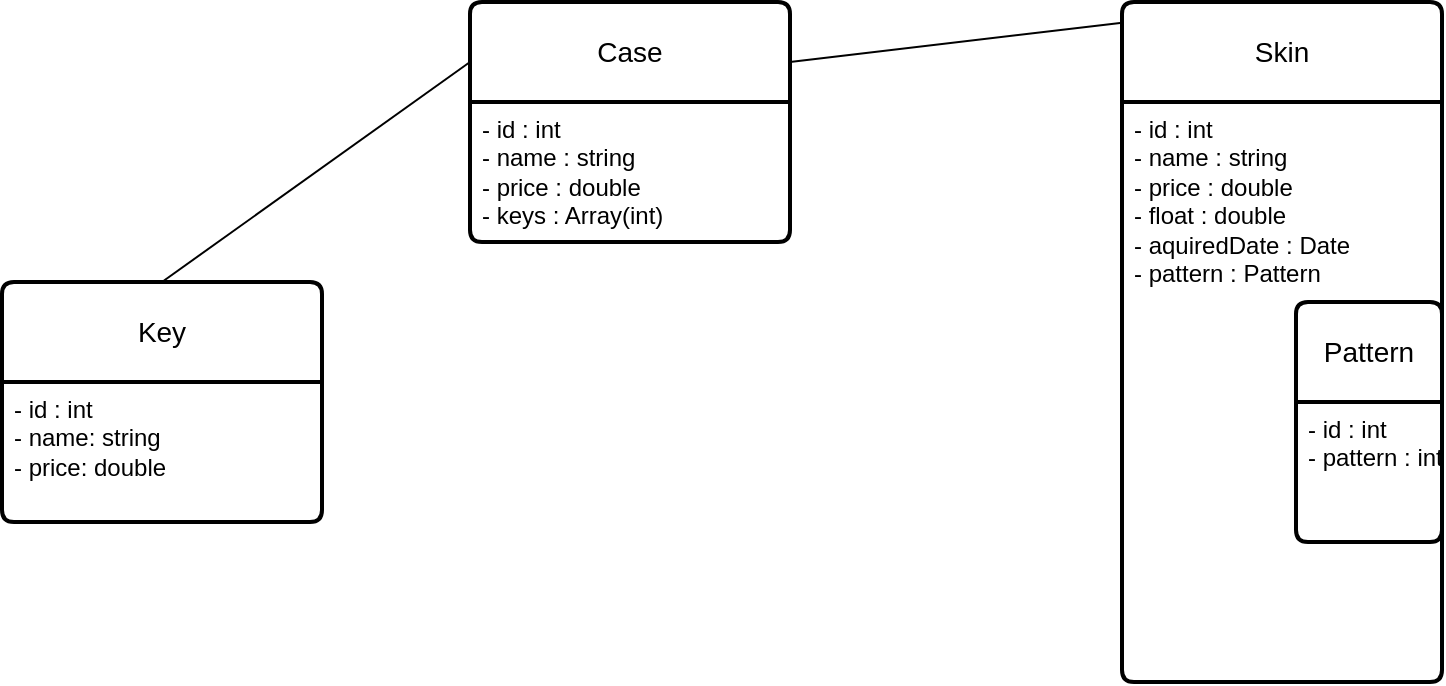 <mxfile version="24.4.9" type="device">
  <diagram name="Page-1" id="ve4o18Rr6GOUPG3nW9y-">
    <mxGraphModel dx="1247" dy="762" grid="1" gridSize="10" guides="1" tooltips="1" connect="1" arrows="1" fold="1" page="1" pageScale="1" pageWidth="827" pageHeight="1169" math="0" shadow="0">
      <root>
        <mxCell id="0" />
        <mxCell id="1" parent="0" />
        <mxCell id="_f0deJ1TEBxTlyUWa4S5-20" value="Key" style="swimlane;childLayout=stackLayout;horizontal=1;startSize=50;horizontalStack=0;rounded=1;fontSize=14;fontStyle=0;strokeWidth=2;resizeParent=0;resizeLast=1;shadow=0;dashed=0;align=center;arcSize=4;whiteSpace=wrap;html=1;" vertex="1" parent="1">
          <mxGeometry x="20" y="330" width="160" height="120" as="geometry" />
        </mxCell>
        <mxCell id="_f0deJ1TEBxTlyUWa4S5-21" value="- id : int&lt;div&gt;- name: string&lt;/div&gt;&lt;div&gt;- price: double&lt;/div&gt;" style="align=left;strokeColor=none;fillColor=none;spacingLeft=4;fontSize=12;verticalAlign=top;resizable=0;rotatable=0;part=1;html=1;" vertex="1" parent="_f0deJ1TEBxTlyUWa4S5-20">
          <mxGeometry y="50" width="160" height="70" as="geometry" />
        </mxCell>
        <mxCell id="_f0deJ1TEBxTlyUWa4S5-22" value="Case" style="swimlane;childLayout=stackLayout;horizontal=1;startSize=50;horizontalStack=0;rounded=1;fontSize=14;fontStyle=0;strokeWidth=2;resizeParent=0;resizeLast=1;shadow=0;dashed=0;align=center;arcSize=4;whiteSpace=wrap;html=1;" vertex="1" parent="1">
          <mxGeometry x="254" y="190" width="160" height="120" as="geometry" />
        </mxCell>
        <mxCell id="_f0deJ1TEBxTlyUWa4S5-23" value="- id : int&lt;div&gt;- name : string&lt;/div&gt;&lt;div&gt;- price : double&lt;/div&gt;&lt;div&gt;- keys : Array(int)&lt;/div&gt;" style="align=left;strokeColor=none;fillColor=none;spacingLeft=4;fontSize=12;verticalAlign=top;resizable=0;rotatable=0;part=1;html=1;" vertex="1" parent="_f0deJ1TEBxTlyUWa4S5-22">
          <mxGeometry y="50" width="160" height="70" as="geometry" />
        </mxCell>
        <mxCell id="_f0deJ1TEBxTlyUWa4S5-24" value="" style="endArrow=none;html=1;rounded=0;exitX=0.5;exitY=0;exitDx=0;exitDy=0;entryX=0;entryY=0.25;entryDx=0;entryDy=0;" edge="1" parent="1" source="_f0deJ1TEBxTlyUWa4S5-20" target="_f0deJ1TEBxTlyUWa4S5-22">
          <mxGeometry width="50" height="50" relative="1" as="geometry">
            <mxPoint x="160" y="250" as="sourcePoint" />
            <mxPoint x="210" y="200" as="targetPoint" />
          </mxGeometry>
        </mxCell>
        <mxCell id="_f0deJ1TEBxTlyUWa4S5-25" value="Skin" style="swimlane;childLayout=stackLayout;horizontal=1;startSize=50;horizontalStack=0;rounded=1;fontSize=14;fontStyle=0;strokeWidth=2;resizeParent=0;resizeLast=1;shadow=0;dashed=0;align=center;arcSize=4;whiteSpace=wrap;html=1;" vertex="1" parent="1">
          <mxGeometry x="580" y="190" width="160" height="340" as="geometry" />
        </mxCell>
        <mxCell id="_f0deJ1TEBxTlyUWa4S5-26" value="- id : int&lt;div&gt;- name : string&lt;/div&gt;&lt;div&gt;- price : double&lt;/div&gt;&lt;div&gt;- float : double&lt;/div&gt;&lt;div&gt;- aquiredDate : Date&lt;/div&gt;&lt;div&gt;- pattern : Pattern&lt;/div&gt;" style="align=left;strokeColor=none;fillColor=none;spacingLeft=4;fontSize=12;verticalAlign=top;resizable=0;rotatable=0;part=1;html=1;" vertex="1" parent="_f0deJ1TEBxTlyUWa4S5-25">
          <mxGeometry y="50" width="160" height="290" as="geometry" />
        </mxCell>
        <mxCell id="_f0deJ1TEBxTlyUWa4S5-32" value="Pattern" style="swimlane;childLayout=stackLayout;horizontal=1;startSize=50;horizontalStack=0;rounded=1;fontSize=14;fontStyle=0;strokeWidth=2;resizeParent=0;resizeLast=1;shadow=0;dashed=0;align=center;arcSize=4;whiteSpace=wrap;html=1;" vertex="1" parent="1">
          <mxGeometry x="667" y="340" width="73" height="120" as="geometry" />
        </mxCell>
        <mxCell id="_f0deJ1TEBxTlyUWa4S5-33" value="- id : int&lt;div&gt;- pattern : int&lt;/div&gt;" style="align=left;strokeColor=none;fillColor=none;spacingLeft=4;fontSize=12;verticalAlign=top;resizable=0;rotatable=0;part=1;html=1;" vertex="1" parent="_f0deJ1TEBxTlyUWa4S5-32">
          <mxGeometry y="50" width="73" height="70" as="geometry" />
        </mxCell>
        <mxCell id="_f0deJ1TEBxTlyUWa4S5-34" value="" style="endArrow=none;html=1;rounded=0;entryX=1;entryY=0.25;entryDx=0;entryDy=0;exitX=-0.006;exitY=0.031;exitDx=0;exitDy=0;exitPerimeter=0;" edge="1" parent="1" source="_f0deJ1TEBxTlyUWa4S5-25" target="_f0deJ1TEBxTlyUWa4S5-22">
          <mxGeometry width="50" height="50" relative="1" as="geometry">
            <mxPoint x="570" y="260" as="sourcePoint" />
            <mxPoint x="490" y="360" as="targetPoint" />
          </mxGeometry>
        </mxCell>
      </root>
    </mxGraphModel>
  </diagram>
</mxfile>
